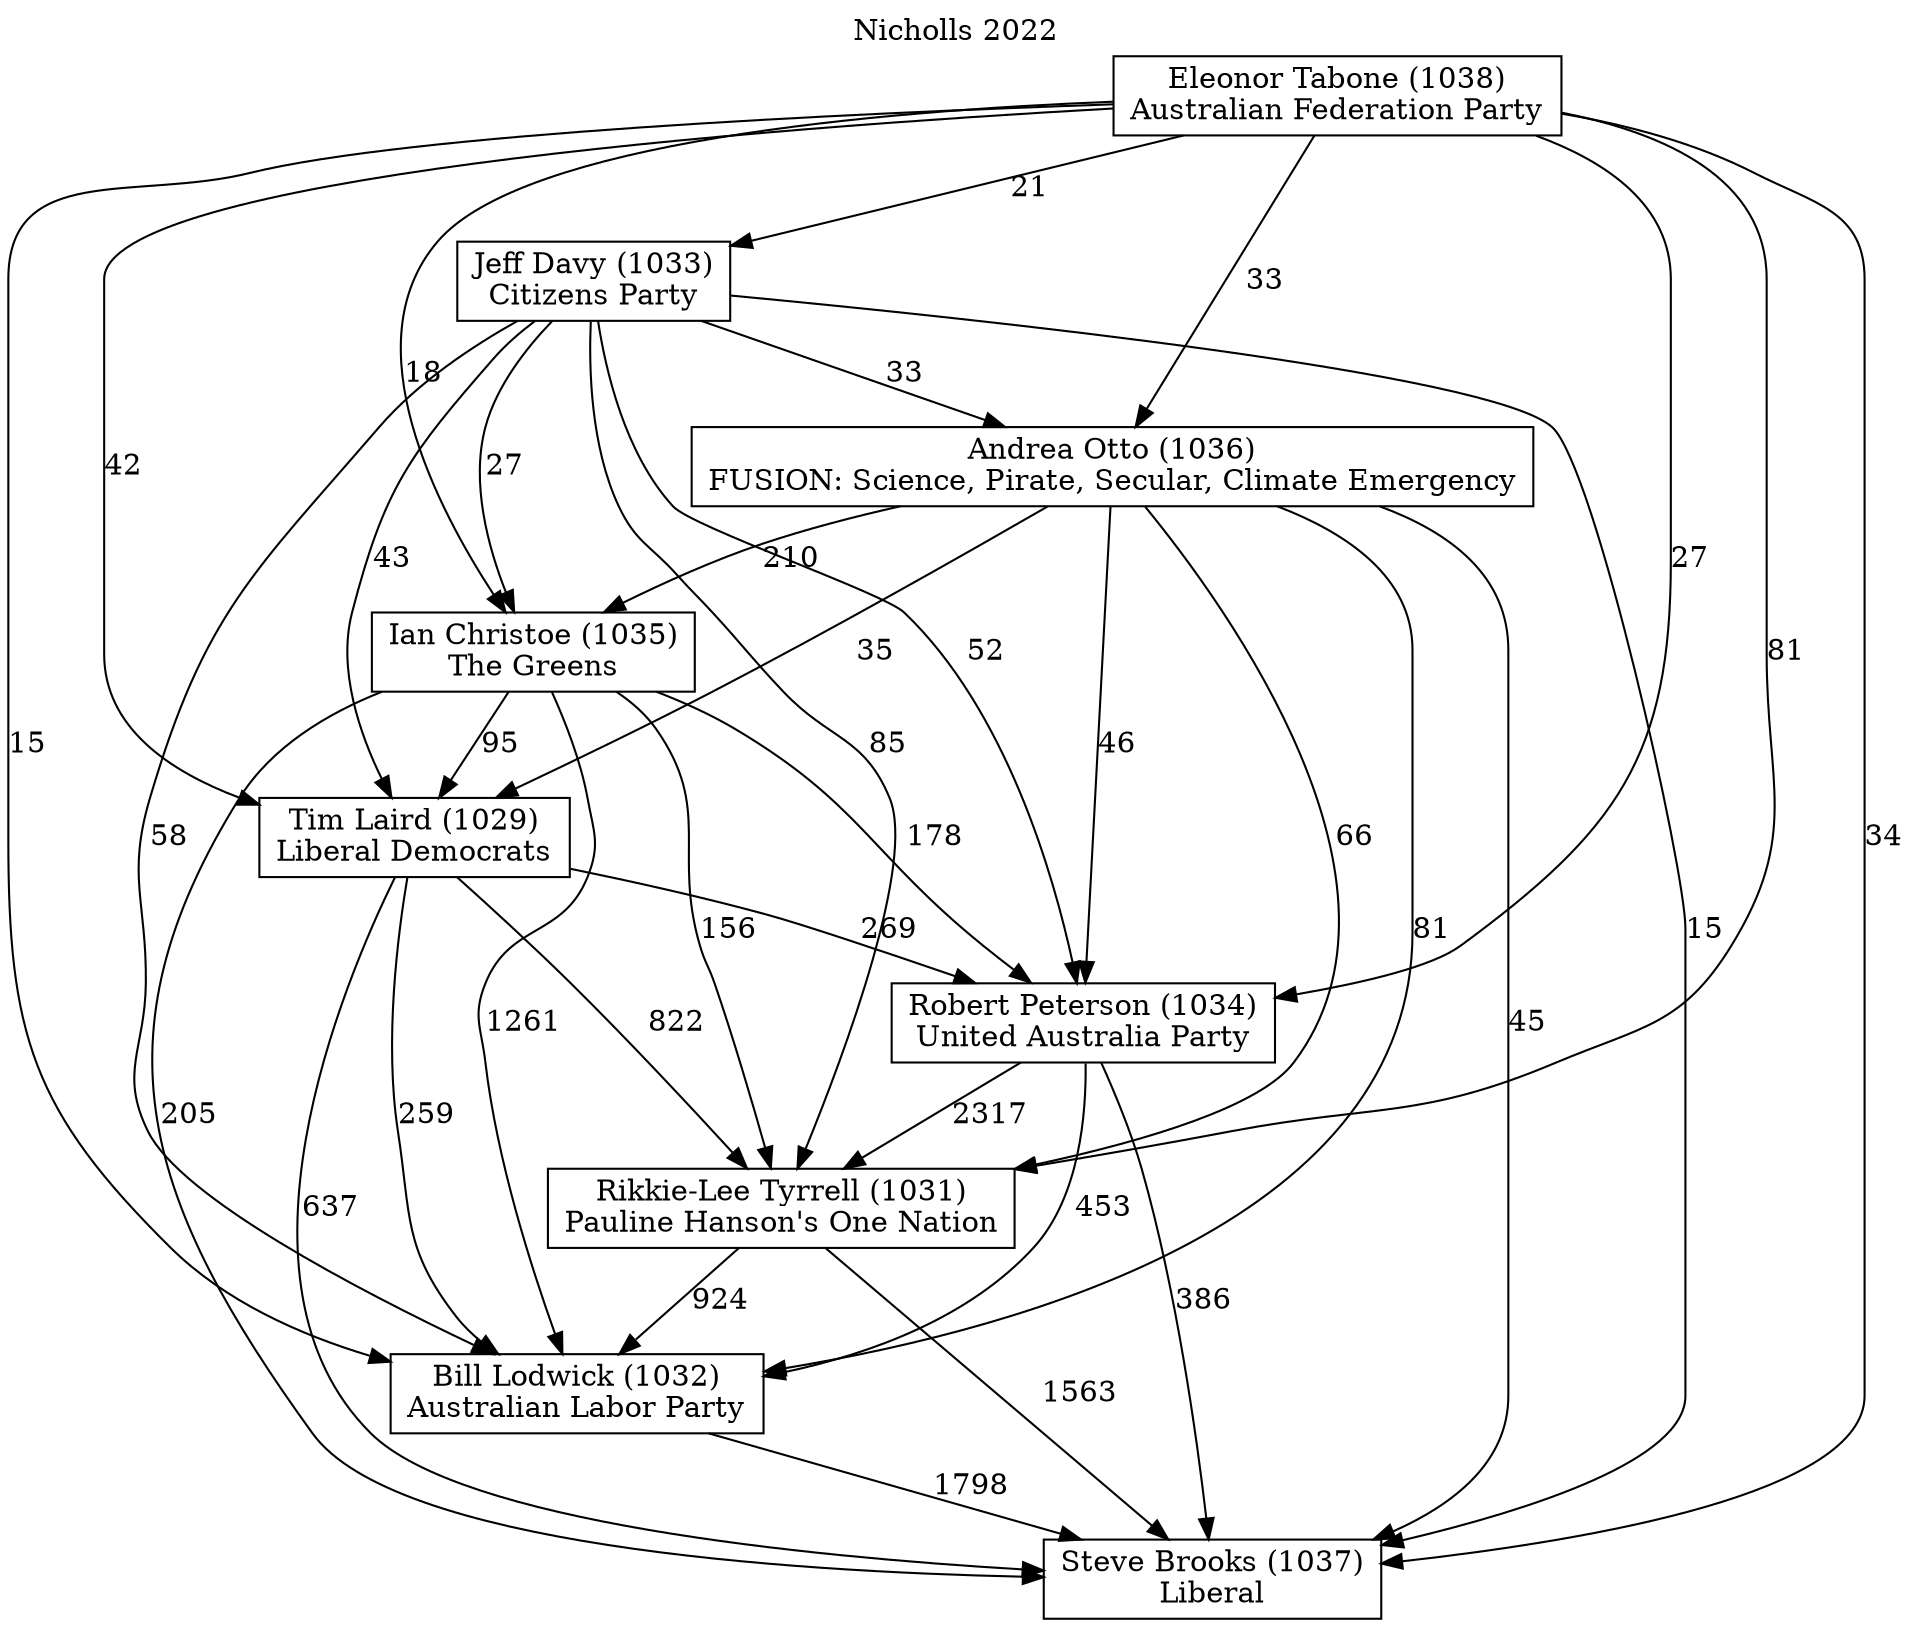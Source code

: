 // House preference flow
digraph "Steve Brooks (1037)_Nicholls_2022" {
	graph [label="Nicholls 2022" labelloc=t mclimit=2]
	node [shape=box]
	"Steve Brooks (1037)" [label="Steve Brooks (1037)
Liberal"]
	"Bill Lodwick (1032)" [label="Bill Lodwick (1032)
Australian Labor Party"]
	"Rikkie-Lee Tyrrell (1031)" [label="Rikkie-Lee Tyrrell (1031)
Pauline Hanson's One Nation"]
	"Robert Peterson (1034)" [label="Robert Peterson (1034)
United Australia Party"]
	"Tim Laird (1029)" [label="Tim Laird (1029)
Liberal Democrats"]
	"Ian Christoe (1035)" [label="Ian Christoe (1035)
The Greens"]
	"Andrea Otto (1036)" [label="Andrea Otto (1036)
FUSION: Science, Pirate, Secular, Climate Emergency"]
	"Jeff Davy (1033)" [label="Jeff Davy (1033)
Citizens Party"]
	"Eleonor Tabone (1038)" [label="Eleonor Tabone (1038)
Australian Federation Party"]
	"Bill Lodwick (1032)" -> "Steve Brooks (1037)" [label=1798]
	"Rikkie-Lee Tyrrell (1031)" -> "Bill Lodwick (1032)" [label=924]
	"Robert Peterson (1034)" -> "Rikkie-Lee Tyrrell (1031)" [label=2317]
	"Tim Laird (1029)" -> "Robert Peterson (1034)" [label=269]
	"Ian Christoe (1035)" -> "Tim Laird (1029)" [label=95]
	"Andrea Otto (1036)" -> "Ian Christoe (1035)" [label=210]
	"Jeff Davy (1033)" -> "Andrea Otto (1036)" [label=33]
	"Eleonor Tabone (1038)" -> "Jeff Davy (1033)" [label=21]
	"Rikkie-Lee Tyrrell (1031)" -> "Steve Brooks (1037)" [label=1563]
	"Robert Peterson (1034)" -> "Steve Brooks (1037)" [label=386]
	"Tim Laird (1029)" -> "Steve Brooks (1037)" [label=637]
	"Ian Christoe (1035)" -> "Steve Brooks (1037)" [label=205]
	"Andrea Otto (1036)" -> "Steve Brooks (1037)" [label=45]
	"Jeff Davy (1033)" -> "Steve Brooks (1037)" [label=15]
	"Eleonor Tabone (1038)" -> "Steve Brooks (1037)" [label=34]
	"Eleonor Tabone (1038)" -> "Andrea Otto (1036)" [label=33]
	"Jeff Davy (1033)" -> "Ian Christoe (1035)" [label=27]
	"Eleonor Tabone (1038)" -> "Ian Christoe (1035)" [label=18]
	"Andrea Otto (1036)" -> "Tim Laird (1029)" [label=35]
	"Jeff Davy (1033)" -> "Tim Laird (1029)" [label=43]
	"Eleonor Tabone (1038)" -> "Tim Laird (1029)" [label=42]
	"Ian Christoe (1035)" -> "Robert Peterson (1034)" [label=178]
	"Andrea Otto (1036)" -> "Robert Peterson (1034)" [label=46]
	"Jeff Davy (1033)" -> "Robert Peterson (1034)" [label=52]
	"Eleonor Tabone (1038)" -> "Robert Peterson (1034)" [label=27]
	"Tim Laird (1029)" -> "Rikkie-Lee Tyrrell (1031)" [label=822]
	"Ian Christoe (1035)" -> "Rikkie-Lee Tyrrell (1031)" [label=156]
	"Andrea Otto (1036)" -> "Rikkie-Lee Tyrrell (1031)" [label=66]
	"Jeff Davy (1033)" -> "Rikkie-Lee Tyrrell (1031)" [label=85]
	"Eleonor Tabone (1038)" -> "Rikkie-Lee Tyrrell (1031)" [label=81]
	"Robert Peterson (1034)" -> "Bill Lodwick (1032)" [label=453]
	"Tim Laird (1029)" -> "Bill Lodwick (1032)" [label=259]
	"Ian Christoe (1035)" -> "Bill Lodwick (1032)" [label=1261]
	"Andrea Otto (1036)" -> "Bill Lodwick (1032)" [label=81]
	"Jeff Davy (1033)" -> "Bill Lodwick (1032)" [label=58]
	"Eleonor Tabone (1038)" -> "Bill Lodwick (1032)" [label=15]
}
